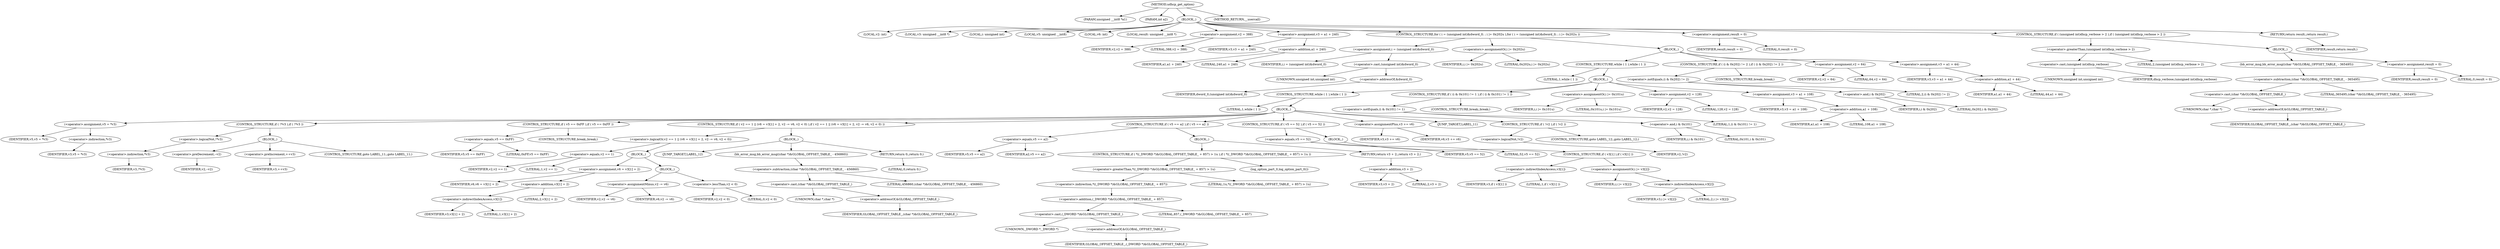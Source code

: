 digraph udhcp_get_option {  
"1000107" [label = "(METHOD,udhcp_get_option)" ]
"1000108" [label = "(PARAM,unsigned __int8 *a1)" ]
"1000109" [label = "(PARAM,int a2)" ]
"1000110" [label = "(BLOCK,,)" ]
"1000111" [label = "(LOCAL,v2: int)" ]
"1000112" [label = "(LOCAL,v3: unsigned __int8 *)" ]
"1000113" [label = "(LOCAL,i: unsigned int)" ]
"1000114" [label = "(LOCAL,v5: unsigned __int8)" ]
"1000115" [label = "(LOCAL,v6: int)" ]
"1000116" [label = "(LOCAL,result: unsigned __int8 *)" ]
"1000117" [label = "(<operator>.assignment,v2 = 388)" ]
"1000118" [label = "(IDENTIFIER,v2,v2 = 388)" ]
"1000119" [label = "(LITERAL,388,v2 = 388)" ]
"1000120" [label = "(<operator>.assignment,v3 = a1 + 240)" ]
"1000121" [label = "(IDENTIFIER,v3,v3 = a1 + 240)" ]
"1000122" [label = "(<operator>.addition,a1 + 240)" ]
"1000123" [label = "(IDENTIFIER,a1,a1 + 240)" ]
"1000124" [label = "(LITERAL,240,a1 + 240)" ]
"1000125" [label = "(CONTROL_STRUCTURE,for ( i = (unsigned int)&dword_0; ; i |= 0x202u ),for ( i = (unsigned int)&dword_0; ; i |= 0x202u ))" ]
"1000126" [label = "(<operator>.assignment,i = (unsigned int)&dword_0)" ]
"1000127" [label = "(IDENTIFIER,i,i = (unsigned int)&dword_0)" ]
"1000128" [label = "(<operator>.cast,(unsigned int)&dword_0)" ]
"1000129" [label = "(UNKNOWN,unsigned int,unsigned int)" ]
"1000130" [label = "(<operator>.addressOf,&dword_0)" ]
"1000131" [label = "(IDENTIFIER,dword_0,(unsigned int)&dword_0)" ]
"1000132" [label = "(<operators>.assignmentOr,i |= 0x202u)" ]
"1000133" [label = "(IDENTIFIER,i,i |= 0x202u)" ]
"1000134" [label = "(LITERAL,0x202u,i |= 0x202u)" ]
"1000135" [label = "(BLOCK,,)" ]
"1000136" [label = "(CONTROL_STRUCTURE,while ( 1 ),while ( 1 ))" ]
"1000137" [label = "(LITERAL,1,while ( 1 ))" ]
"1000138" [label = "(BLOCK,,)" ]
"1000139" [label = "(CONTROL_STRUCTURE,while ( 1 ),while ( 1 ))" ]
"1000140" [label = "(LITERAL,1,while ( 1 ))" ]
"1000141" [label = "(BLOCK,,)" ]
"1000142" [label = "(<operator>.assignment,v5 = *v3)" ]
"1000143" [label = "(IDENTIFIER,v5,v5 = *v3)" ]
"1000144" [label = "(<operator>.indirection,*v3)" ]
"1000145" [label = "(IDENTIFIER,v3,v5 = *v3)" ]
"1000146" [label = "(CONTROL_STRUCTURE,if ( !*v3 ),if ( !*v3 ))" ]
"1000147" [label = "(<operator>.logicalNot,!*v3)" ]
"1000148" [label = "(<operator>.indirection,*v3)" ]
"1000149" [label = "(IDENTIFIER,v3,!*v3)" ]
"1000150" [label = "(BLOCK,,)" ]
"1000151" [label = "(<operator>.preDecrement,--v2)" ]
"1000152" [label = "(IDENTIFIER,v2,--v2)" ]
"1000153" [label = "(<operator>.preIncrement,++v3)" ]
"1000154" [label = "(IDENTIFIER,v3,++v3)" ]
"1000155" [label = "(CONTROL_STRUCTURE,goto LABEL_11;,goto LABEL_11;)" ]
"1000156" [label = "(CONTROL_STRUCTURE,if ( v5 == 0xFF ),if ( v5 == 0xFF ))" ]
"1000157" [label = "(<operator>.equals,v5 == 0xFF)" ]
"1000158" [label = "(IDENTIFIER,v5,v5 == 0xFF)" ]
"1000159" [label = "(LITERAL,0xFF,v5 == 0xFF)" ]
"1000160" [label = "(CONTROL_STRUCTURE,break;,break;)" ]
"1000161" [label = "(CONTROL_STRUCTURE,if ( v2 == 1 || (v6 = v3[1] + 2, v2 -= v6, v2 < 0) ),if ( v2 == 1 || (v6 = v3[1] + 2, v2 -= v6, v2 < 0) ))" ]
"1000162" [label = "(<operator>.logicalOr,v2 == 1 || (v6 = v3[1] + 2, v2 -= v6, v2 < 0))" ]
"1000163" [label = "(<operator>.equals,v2 == 1)" ]
"1000164" [label = "(IDENTIFIER,v2,v2 == 1)" ]
"1000165" [label = "(LITERAL,1,v2 == 1)" ]
"1000166" [label = "(BLOCK,,)" ]
"1000167" [label = "(<operator>.assignment,v6 = v3[1] + 2)" ]
"1000168" [label = "(IDENTIFIER,v6,v6 = v3[1] + 2)" ]
"1000169" [label = "(<operator>.addition,v3[1] + 2)" ]
"1000170" [label = "(<operator>.indirectIndexAccess,v3[1])" ]
"1000171" [label = "(IDENTIFIER,v3,v3[1] + 2)" ]
"1000172" [label = "(LITERAL,1,v3[1] + 2)" ]
"1000173" [label = "(LITERAL,2,v3[1] + 2)" ]
"1000174" [label = "(BLOCK,,)" ]
"1000175" [label = "(<operator>.assignmentMinus,v2 -= v6)" ]
"1000176" [label = "(IDENTIFIER,v2,v2 -= v6)" ]
"1000177" [label = "(IDENTIFIER,v6,v2 -= v6)" ]
"1000178" [label = "(<operator>.lessThan,v2 < 0)" ]
"1000179" [label = "(IDENTIFIER,v2,v2 < 0)" ]
"1000180" [label = "(LITERAL,0,v2 < 0)" ]
"1000181" [label = "(BLOCK,,)" ]
"1000182" [label = "(JUMP_TARGET,LABEL_12)" ]
"1000183" [label = "(bb_error_msg,bb_error_msg((char *)&GLOBAL_OFFSET_TABLE_ - 456860))" ]
"1000184" [label = "(<operator>.subtraction,(char *)&GLOBAL_OFFSET_TABLE_ - 456860)" ]
"1000185" [label = "(<operator>.cast,(char *)&GLOBAL_OFFSET_TABLE_)" ]
"1000186" [label = "(UNKNOWN,char *,char *)" ]
"1000187" [label = "(<operator>.addressOf,&GLOBAL_OFFSET_TABLE_)" ]
"1000188" [label = "(IDENTIFIER,GLOBAL_OFFSET_TABLE_,(char *)&GLOBAL_OFFSET_TABLE_)" ]
"1000189" [label = "(LITERAL,456860,(char *)&GLOBAL_OFFSET_TABLE_ - 456860)" ]
"1000190" [label = "(RETURN,return 0;,return 0;)" ]
"1000191" [label = "(LITERAL,0,return 0;)" ]
"1000192" [label = "(CONTROL_STRUCTURE,if ( v5 == a2 ),if ( v5 == a2 ))" ]
"1000193" [label = "(<operator>.equals,v5 == a2)" ]
"1000194" [label = "(IDENTIFIER,v5,v5 == a2)" ]
"1000195" [label = "(IDENTIFIER,a2,v5 == a2)" ]
"1000196" [label = "(BLOCK,,)" ]
"1000197" [label = "(CONTROL_STRUCTURE,if ( *((_DWORD *)&GLOBAL_OFFSET_TABLE_ + 857) > 1u ),if ( *((_DWORD *)&GLOBAL_OFFSET_TABLE_ + 857) > 1u ))" ]
"1000198" [label = "(<operator>.greaterThan,*((_DWORD *)&GLOBAL_OFFSET_TABLE_ + 857) > 1u)" ]
"1000199" [label = "(<operator>.indirection,*((_DWORD *)&GLOBAL_OFFSET_TABLE_ + 857))" ]
"1000200" [label = "(<operator>.addition,(_DWORD *)&GLOBAL_OFFSET_TABLE_ + 857)" ]
"1000201" [label = "(<operator>.cast,(_DWORD *)&GLOBAL_OFFSET_TABLE_)" ]
"1000202" [label = "(UNKNOWN,_DWORD *,_DWORD *)" ]
"1000203" [label = "(<operator>.addressOf,&GLOBAL_OFFSET_TABLE_)" ]
"1000204" [label = "(IDENTIFIER,GLOBAL_OFFSET_TABLE_,(_DWORD *)&GLOBAL_OFFSET_TABLE_)" ]
"1000205" [label = "(LITERAL,857,(_DWORD *)&GLOBAL_OFFSET_TABLE_ + 857)" ]
"1000206" [label = "(LITERAL,1u,*((_DWORD *)&GLOBAL_OFFSET_TABLE_ + 857) > 1u)" ]
"1000207" [label = "(log_option_part_0,log_option_part_0())" ]
"1000208" [label = "(RETURN,return v3 + 2;,return v3 + 2;)" ]
"1000209" [label = "(<operator>.addition,v3 + 2)" ]
"1000210" [label = "(IDENTIFIER,v3,v3 + 2)" ]
"1000211" [label = "(LITERAL,2,v3 + 2)" ]
"1000212" [label = "(CONTROL_STRUCTURE,if ( v5 == 52 ),if ( v5 == 52 ))" ]
"1000213" [label = "(<operator>.equals,v5 == 52)" ]
"1000214" [label = "(IDENTIFIER,v5,v5 == 52)" ]
"1000215" [label = "(LITERAL,52,v5 == 52)" ]
"1000216" [label = "(BLOCK,,)" ]
"1000217" [label = "(CONTROL_STRUCTURE,if ( v3[1] ),if ( v3[1] ))" ]
"1000218" [label = "(<operator>.indirectIndexAccess,v3[1])" ]
"1000219" [label = "(IDENTIFIER,v3,if ( v3[1] ))" ]
"1000220" [label = "(LITERAL,1,if ( v3[1] ))" ]
"1000221" [label = "(<operators>.assignmentOr,i |= v3[2])" ]
"1000222" [label = "(IDENTIFIER,i,i |= v3[2])" ]
"1000223" [label = "(<operator>.indirectIndexAccess,v3[2])" ]
"1000224" [label = "(IDENTIFIER,v3,i |= v3[2])" ]
"1000225" [label = "(LITERAL,2,i |= v3[2])" ]
"1000226" [label = "(<operator>.assignmentPlus,v3 += v6)" ]
"1000227" [label = "(IDENTIFIER,v3,v3 += v6)" ]
"1000228" [label = "(IDENTIFIER,v6,v3 += v6)" ]
"1000229" [label = "(JUMP_TARGET,LABEL_11)" ]
"1000230" [label = "(CONTROL_STRUCTURE,if ( !v2 ),if ( !v2 ))" ]
"1000231" [label = "(<operator>.logicalNot,!v2)" ]
"1000232" [label = "(IDENTIFIER,v2,!v2)" ]
"1000233" [label = "(CONTROL_STRUCTURE,goto LABEL_12;,goto LABEL_12;)" ]
"1000234" [label = "(CONTROL_STRUCTURE,if ( (i & 0x101) != 1 ),if ( (i & 0x101) != 1 ))" ]
"1000235" [label = "(<operator>.notEquals,(i & 0x101) != 1)" ]
"1000236" [label = "(<operator>.and,i & 0x101)" ]
"1000237" [label = "(IDENTIFIER,i,i & 0x101)" ]
"1000238" [label = "(LITERAL,0x101,i & 0x101)" ]
"1000239" [label = "(LITERAL,1,(i & 0x101) != 1)" ]
"1000240" [label = "(CONTROL_STRUCTURE,break;,break;)" ]
"1000241" [label = "(<operators>.assignmentOr,i |= 0x101u)" ]
"1000242" [label = "(IDENTIFIER,i,i |= 0x101u)" ]
"1000243" [label = "(LITERAL,0x101u,i |= 0x101u)" ]
"1000244" [label = "(<operator>.assignment,v2 = 128)" ]
"1000245" [label = "(IDENTIFIER,v2,v2 = 128)" ]
"1000246" [label = "(LITERAL,128,v2 = 128)" ]
"1000247" [label = "(<operator>.assignment,v3 = a1 + 108)" ]
"1000248" [label = "(IDENTIFIER,v3,v3 = a1 + 108)" ]
"1000249" [label = "(<operator>.addition,a1 + 108)" ]
"1000250" [label = "(IDENTIFIER,a1,a1 + 108)" ]
"1000251" [label = "(LITERAL,108,a1 + 108)" ]
"1000252" [label = "(CONTROL_STRUCTURE,if ( (i & 0x202) != 2 ),if ( (i & 0x202) != 2 ))" ]
"1000253" [label = "(<operator>.notEquals,(i & 0x202) != 2)" ]
"1000254" [label = "(<operator>.and,i & 0x202)" ]
"1000255" [label = "(IDENTIFIER,i,i & 0x202)" ]
"1000256" [label = "(LITERAL,0x202,i & 0x202)" ]
"1000257" [label = "(LITERAL,2,(i & 0x202) != 2)" ]
"1000258" [label = "(CONTROL_STRUCTURE,break;,break;)" ]
"1000259" [label = "(<operator>.assignment,v2 = 64)" ]
"1000260" [label = "(IDENTIFIER,v2,v2 = 64)" ]
"1000261" [label = "(LITERAL,64,v2 = 64)" ]
"1000262" [label = "(<operator>.assignment,v3 = a1 + 44)" ]
"1000263" [label = "(IDENTIFIER,v3,v3 = a1 + 44)" ]
"1000264" [label = "(<operator>.addition,a1 + 44)" ]
"1000265" [label = "(IDENTIFIER,a1,a1 + 44)" ]
"1000266" [label = "(LITERAL,44,a1 + 44)" ]
"1000267" [label = "(<operator>.assignment,result = 0)" ]
"1000268" [label = "(IDENTIFIER,result,result = 0)" ]
"1000269" [label = "(LITERAL,0,result = 0)" ]
"1000270" [label = "(CONTROL_STRUCTURE,if ( (unsigned int)dhcp_verbose > 2 ),if ( (unsigned int)dhcp_verbose > 2 ))" ]
"1000271" [label = "(<operator>.greaterThan,(unsigned int)dhcp_verbose > 2)" ]
"1000272" [label = "(<operator>.cast,(unsigned int)dhcp_verbose)" ]
"1000273" [label = "(UNKNOWN,unsigned int,unsigned int)" ]
"1000274" [label = "(IDENTIFIER,dhcp_verbose,(unsigned int)dhcp_verbose)" ]
"1000275" [label = "(LITERAL,2,(unsigned int)dhcp_verbose > 2)" ]
"1000276" [label = "(BLOCK,,)" ]
"1000277" [label = "(bb_error_msg,bb_error_msg((char *)&GLOBAL_OFFSET_TABLE_ - 365495))" ]
"1000278" [label = "(<operator>.subtraction,(char *)&GLOBAL_OFFSET_TABLE_ - 365495)" ]
"1000279" [label = "(<operator>.cast,(char *)&GLOBAL_OFFSET_TABLE_)" ]
"1000280" [label = "(UNKNOWN,char *,char *)" ]
"1000281" [label = "(<operator>.addressOf,&GLOBAL_OFFSET_TABLE_)" ]
"1000282" [label = "(IDENTIFIER,GLOBAL_OFFSET_TABLE_,(char *)&GLOBAL_OFFSET_TABLE_)" ]
"1000283" [label = "(LITERAL,365495,(char *)&GLOBAL_OFFSET_TABLE_ - 365495)" ]
"1000284" [label = "(<operator>.assignment,result = 0)" ]
"1000285" [label = "(IDENTIFIER,result,result = 0)" ]
"1000286" [label = "(LITERAL,0,result = 0)" ]
"1000287" [label = "(RETURN,return result;,return result;)" ]
"1000288" [label = "(IDENTIFIER,result,return result;)" ]
"1000289" [label = "(METHOD_RETURN,__usercall)" ]
  "1000107" -> "1000108" 
  "1000107" -> "1000109" 
  "1000107" -> "1000110" 
  "1000107" -> "1000289" 
  "1000110" -> "1000111" 
  "1000110" -> "1000112" 
  "1000110" -> "1000113" 
  "1000110" -> "1000114" 
  "1000110" -> "1000115" 
  "1000110" -> "1000116" 
  "1000110" -> "1000117" 
  "1000110" -> "1000120" 
  "1000110" -> "1000125" 
  "1000110" -> "1000267" 
  "1000110" -> "1000270" 
  "1000110" -> "1000287" 
  "1000117" -> "1000118" 
  "1000117" -> "1000119" 
  "1000120" -> "1000121" 
  "1000120" -> "1000122" 
  "1000122" -> "1000123" 
  "1000122" -> "1000124" 
  "1000125" -> "1000126" 
  "1000125" -> "1000132" 
  "1000125" -> "1000135" 
  "1000126" -> "1000127" 
  "1000126" -> "1000128" 
  "1000128" -> "1000129" 
  "1000128" -> "1000130" 
  "1000130" -> "1000131" 
  "1000132" -> "1000133" 
  "1000132" -> "1000134" 
  "1000135" -> "1000136" 
  "1000135" -> "1000252" 
  "1000135" -> "1000259" 
  "1000135" -> "1000262" 
  "1000136" -> "1000137" 
  "1000136" -> "1000138" 
  "1000138" -> "1000139" 
  "1000138" -> "1000234" 
  "1000138" -> "1000241" 
  "1000138" -> "1000244" 
  "1000138" -> "1000247" 
  "1000139" -> "1000140" 
  "1000139" -> "1000141" 
  "1000141" -> "1000142" 
  "1000141" -> "1000146" 
  "1000141" -> "1000156" 
  "1000141" -> "1000161" 
  "1000141" -> "1000192" 
  "1000141" -> "1000212" 
  "1000141" -> "1000226" 
  "1000141" -> "1000229" 
  "1000141" -> "1000230" 
  "1000142" -> "1000143" 
  "1000142" -> "1000144" 
  "1000144" -> "1000145" 
  "1000146" -> "1000147" 
  "1000146" -> "1000150" 
  "1000147" -> "1000148" 
  "1000148" -> "1000149" 
  "1000150" -> "1000151" 
  "1000150" -> "1000153" 
  "1000150" -> "1000155" 
  "1000151" -> "1000152" 
  "1000153" -> "1000154" 
  "1000156" -> "1000157" 
  "1000156" -> "1000160" 
  "1000157" -> "1000158" 
  "1000157" -> "1000159" 
  "1000161" -> "1000162" 
  "1000161" -> "1000181" 
  "1000162" -> "1000163" 
  "1000162" -> "1000166" 
  "1000163" -> "1000164" 
  "1000163" -> "1000165" 
  "1000166" -> "1000167" 
  "1000166" -> "1000174" 
  "1000167" -> "1000168" 
  "1000167" -> "1000169" 
  "1000169" -> "1000170" 
  "1000169" -> "1000173" 
  "1000170" -> "1000171" 
  "1000170" -> "1000172" 
  "1000174" -> "1000175" 
  "1000174" -> "1000178" 
  "1000175" -> "1000176" 
  "1000175" -> "1000177" 
  "1000178" -> "1000179" 
  "1000178" -> "1000180" 
  "1000181" -> "1000182" 
  "1000181" -> "1000183" 
  "1000181" -> "1000190" 
  "1000183" -> "1000184" 
  "1000184" -> "1000185" 
  "1000184" -> "1000189" 
  "1000185" -> "1000186" 
  "1000185" -> "1000187" 
  "1000187" -> "1000188" 
  "1000190" -> "1000191" 
  "1000192" -> "1000193" 
  "1000192" -> "1000196" 
  "1000193" -> "1000194" 
  "1000193" -> "1000195" 
  "1000196" -> "1000197" 
  "1000196" -> "1000208" 
  "1000197" -> "1000198" 
  "1000197" -> "1000207" 
  "1000198" -> "1000199" 
  "1000198" -> "1000206" 
  "1000199" -> "1000200" 
  "1000200" -> "1000201" 
  "1000200" -> "1000205" 
  "1000201" -> "1000202" 
  "1000201" -> "1000203" 
  "1000203" -> "1000204" 
  "1000208" -> "1000209" 
  "1000209" -> "1000210" 
  "1000209" -> "1000211" 
  "1000212" -> "1000213" 
  "1000212" -> "1000216" 
  "1000213" -> "1000214" 
  "1000213" -> "1000215" 
  "1000216" -> "1000217" 
  "1000217" -> "1000218" 
  "1000217" -> "1000221" 
  "1000218" -> "1000219" 
  "1000218" -> "1000220" 
  "1000221" -> "1000222" 
  "1000221" -> "1000223" 
  "1000223" -> "1000224" 
  "1000223" -> "1000225" 
  "1000226" -> "1000227" 
  "1000226" -> "1000228" 
  "1000230" -> "1000231" 
  "1000230" -> "1000233" 
  "1000231" -> "1000232" 
  "1000234" -> "1000235" 
  "1000234" -> "1000240" 
  "1000235" -> "1000236" 
  "1000235" -> "1000239" 
  "1000236" -> "1000237" 
  "1000236" -> "1000238" 
  "1000241" -> "1000242" 
  "1000241" -> "1000243" 
  "1000244" -> "1000245" 
  "1000244" -> "1000246" 
  "1000247" -> "1000248" 
  "1000247" -> "1000249" 
  "1000249" -> "1000250" 
  "1000249" -> "1000251" 
  "1000252" -> "1000253" 
  "1000252" -> "1000258" 
  "1000253" -> "1000254" 
  "1000253" -> "1000257" 
  "1000254" -> "1000255" 
  "1000254" -> "1000256" 
  "1000259" -> "1000260" 
  "1000259" -> "1000261" 
  "1000262" -> "1000263" 
  "1000262" -> "1000264" 
  "1000264" -> "1000265" 
  "1000264" -> "1000266" 
  "1000267" -> "1000268" 
  "1000267" -> "1000269" 
  "1000270" -> "1000271" 
  "1000270" -> "1000276" 
  "1000271" -> "1000272" 
  "1000271" -> "1000275" 
  "1000272" -> "1000273" 
  "1000272" -> "1000274" 
  "1000276" -> "1000277" 
  "1000276" -> "1000284" 
  "1000277" -> "1000278" 
  "1000278" -> "1000279" 
  "1000278" -> "1000283" 
  "1000279" -> "1000280" 
  "1000279" -> "1000281" 
  "1000281" -> "1000282" 
  "1000284" -> "1000285" 
  "1000284" -> "1000286" 
  "1000287" -> "1000288" 
}
